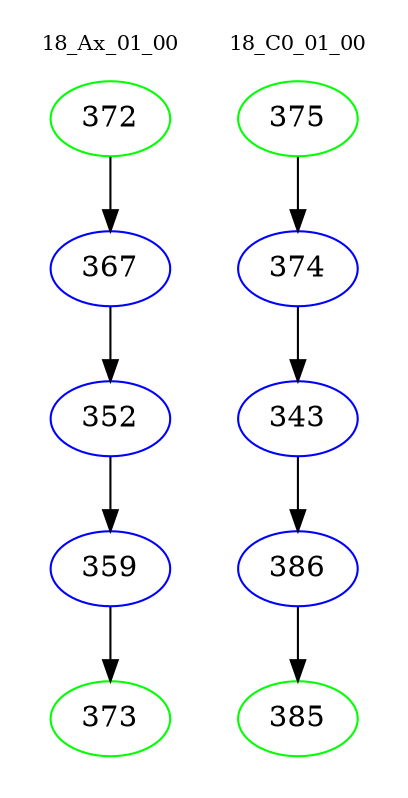 digraph{
subgraph cluster_0 {
color = white
label = "18_Ax_01_00";
fontsize=10;
T0_372 [label="372", color="green"]
T0_372 -> T0_367 [color="black"]
T0_367 [label="367", color="blue"]
T0_367 -> T0_352 [color="black"]
T0_352 [label="352", color="blue"]
T0_352 -> T0_359 [color="black"]
T0_359 [label="359", color="blue"]
T0_359 -> T0_373 [color="black"]
T0_373 [label="373", color="green"]
}
subgraph cluster_1 {
color = white
label = "18_C0_01_00";
fontsize=10;
T1_375 [label="375", color="green"]
T1_375 -> T1_374 [color="black"]
T1_374 [label="374", color="blue"]
T1_374 -> T1_343 [color="black"]
T1_343 [label="343", color="blue"]
T1_343 -> T1_386 [color="black"]
T1_386 [label="386", color="blue"]
T1_386 -> T1_385 [color="black"]
T1_385 [label="385", color="green"]
}
}
